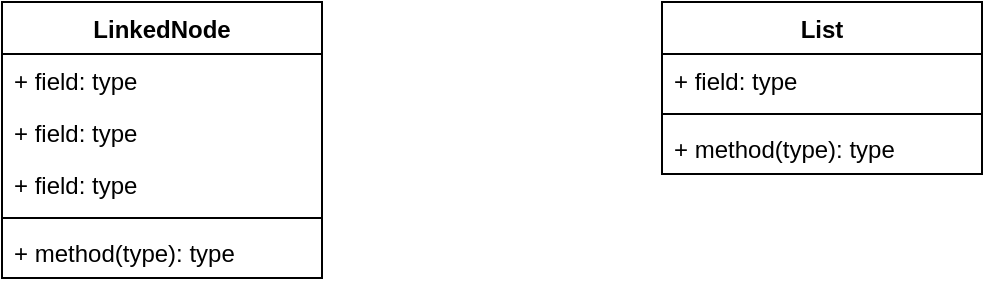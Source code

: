 <mxfile version="13.8.5" type="github">
  <diagram id="C5RBs43oDa-KdzZeNtuy" name="Page-1">
    <mxGraphModel dx="1422" dy="762" grid="1" gridSize="10" guides="1" tooltips="1" connect="1" arrows="1" fold="1" page="1" pageScale="1" pageWidth="827" pageHeight="1169" math="0" shadow="0">
      <root>
        <mxCell id="WIyWlLk6GJQsqaUBKTNV-0" />
        <mxCell id="WIyWlLk6GJQsqaUBKTNV-1" parent="WIyWlLk6GJQsqaUBKTNV-0" />
        <mxCell id="OryByU-VxtB-OFvGHKi6-1" value="LinkedNode" style="swimlane;fontStyle=1;align=center;verticalAlign=top;childLayout=stackLayout;horizontal=1;startSize=26;horizontalStack=0;resizeParent=1;resizeParentMax=0;resizeLast=0;collapsible=1;marginBottom=0;" vertex="1" parent="WIyWlLk6GJQsqaUBKTNV-1">
          <mxGeometry x="130" y="140" width="160" height="138" as="geometry" />
        </mxCell>
        <mxCell id="OryByU-VxtB-OFvGHKi6-2" value="+ field: type" style="text;strokeColor=none;fillColor=none;align=left;verticalAlign=top;spacingLeft=4;spacingRight=4;overflow=hidden;rotatable=0;points=[[0,0.5],[1,0.5]];portConstraint=eastwest;" vertex="1" parent="OryByU-VxtB-OFvGHKi6-1">
          <mxGeometry y="26" width="160" height="26" as="geometry" />
        </mxCell>
        <mxCell id="OryByU-VxtB-OFvGHKi6-9" value="+ field: type" style="text;strokeColor=none;fillColor=none;align=left;verticalAlign=top;spacingLeft=4;spacingRight=4;overflow=hidden;rotatable=0;points=[[0,0.5],[1,0.5]];portConstraint=eastwest;" vertex="1" parent="OryByU-VxtB-OFvGHKi6-1">
          <mxGeometry y="52" width="160" height="26" as="geometry" />
        </mxCell>
        <mxCell id="OryByU-VxtB-OFvGHKi6-10" value="+ field: type" style="text;strokeColor=none;fillColor=none;align=left;verticalAlign=top;spacingLeft=4;spacingRight=4;overflow=hidden;rotatable=0;points=[[0,0.5],[1,0.5]];portConstraint=eastwest;" vertex="1" parent="OryByU-VxtB-OFvGHKi6-1">
          <mxGeometry y="78" width="160" height="26" as="geometry" />
        </mxCell>
        <mxCell id="OryByU-VxtB-OFvGHKi6-3" value="" style="line;strokeWidth=1;fillColor=none;align=left;verticalAlign=middle;spacingTop=-1;spacingLeft=3;spacingRight=3;rotatable=0;labelPosition=right;points=[];portConstraint=eastwest;" vertex="1" parent="OryByU-VxtB-OFvGHKi6-1">
          <mxGeometry y="104" width="160" height="8" as="geometry" />
        </mxCell>
        <mxCell id="OryByU-VxtB-OFvGHKi6-4" value="+ method(type): type" style="text;strokeColor=none;fillColor=none;align=left;verticalAlign=top;spacingLeft=4;spacingRight=4;overflow=hidden;rotatable=0;points=[[0,0.5],[1,0.5]];portConstraint=eastwest;" vertex="1" parent="OryByU-VxtB-OFvGHKi6-1">
          <mxGeometry y="112" width="160" height="26" as="geometry" />
        </mxCell>
        <mxCell id="OryByU-VxtB-OFvGHKi6-5" value="List" style="swimlane;fontStyle=1;align=center;verticalAlign=top;childLayout=stackLayout;horizontal=1;startSize=26;horizontalStack=0;resizeParent=1;resizeParentMax=0;resizeLast=0;collapsible=1;marginBottom=0;" vertex="1" parent="WIyWlLk6GJQsqaUBKTNV-1">
          <mxGeometry x="460" y="140" width="160" height="86" as="geometry" />
        </mxCell>
        <mxCell id="OryByU-VxtB-OFvGHKi6-6" value="+ field: type" style="text;strokeColor=none;fillColor=none;align=left;verticalAlign=top;spacingLeft=4;spacingRight=4;overflow=hidden;rotatable=0;points=[[0,0.5],[1,0.5]];portConstraint=eastwest;" vertex="1" parent="OryByU-VxtB-OFvGHKi6-5">
          <mxGeometry y="26" width="160" height="26" as="geometry" />
        </mxCell>
        <mxCell id="OryByU-VxtB-OFvGHKi6-7" value="" style="line;strokeWidth=1;fillColor=none;align=left;verticalAlign=middle;spacingTop=-1;spacingLeft=3;spacingRight=3;rotatable=0;labelPosition=right;points=[];portConstraint=eastwest;" vertex="1" parent="OryByU-VxtB-OFvGHKi6-5">
          <mxGeometry y="52" width="160" height="8" as="geometry" />
        </mxCell>
        <mxCell id="OryByU-VxtB-OFvGHKi6-8" value="+ method(type): type" style="text;strokeColor=none;fillColor=none;align=left;verticalAlign=top;spacingLeft=4;spacingRight=4;overflow=hidden;rotatable=0;points=[[0,0.5],[1,0.5]];portConstraint=eastwest;" vertex="1" parent="OryByU-VxtB-OFvGHKi6-5">
          <mxGeometry y="60" width="160" height="26" as="geometry" />
        </mxCell>
      </root>
    </mxGraphModel>
  </diagram>
</mxfile>
